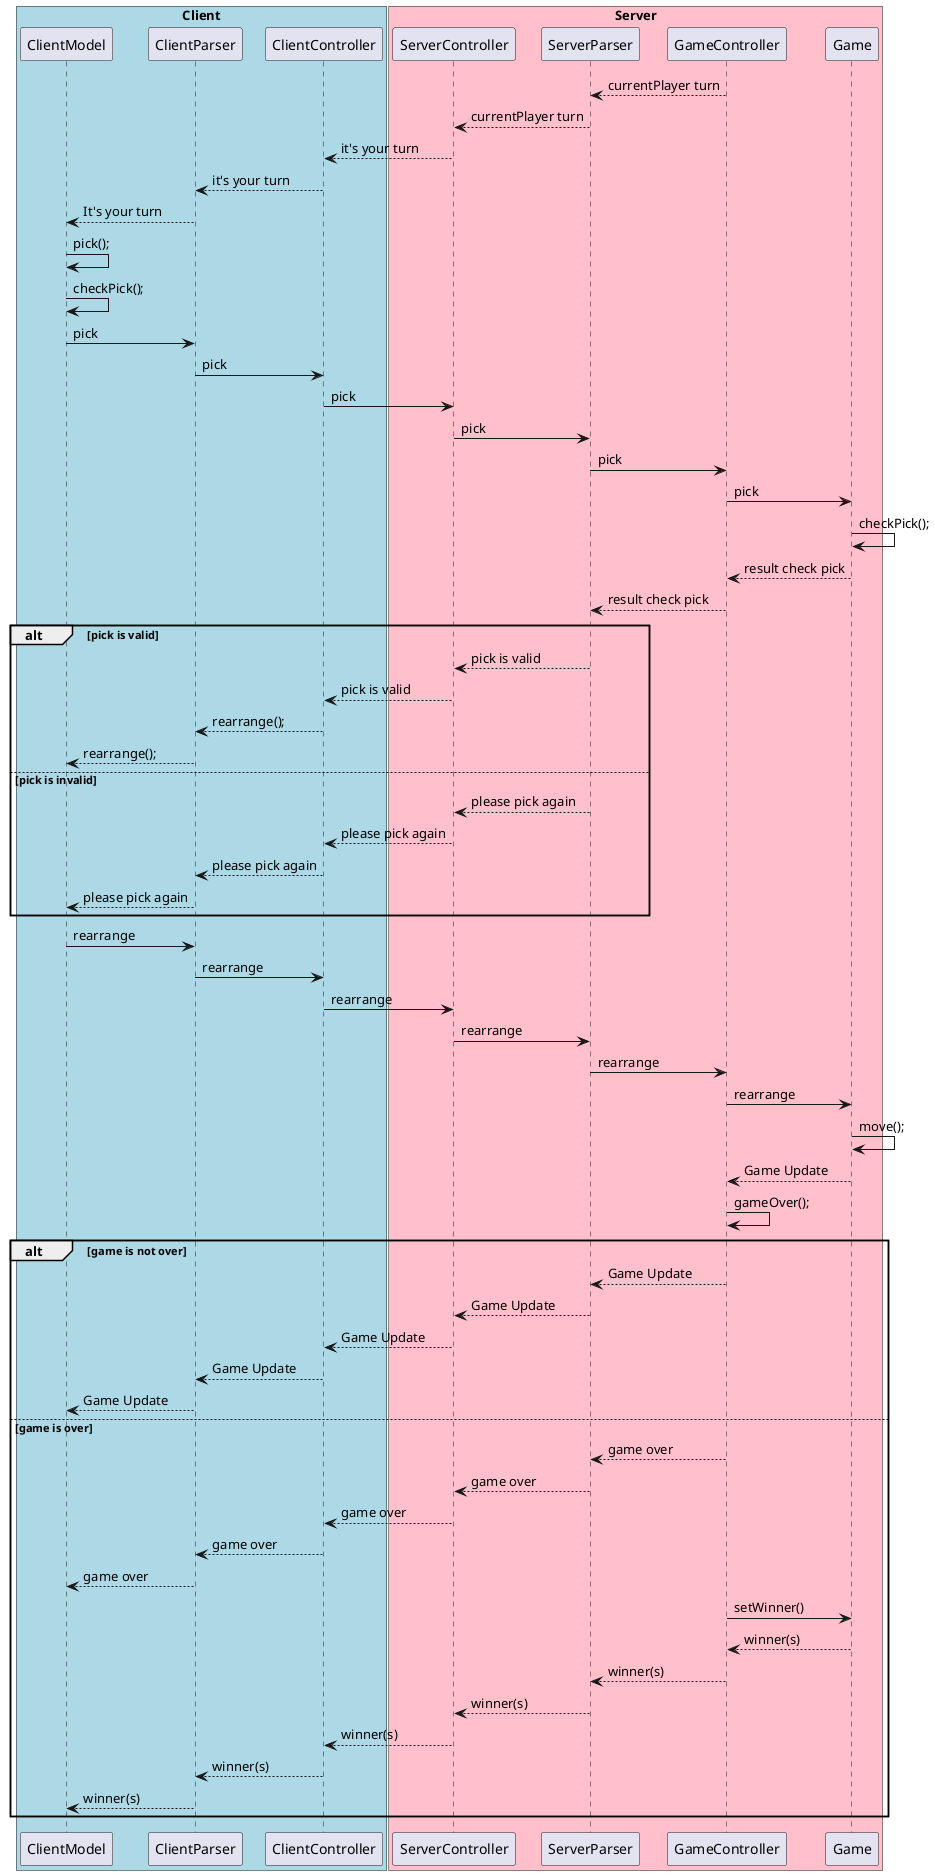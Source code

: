 @startuml


box "Client" #LightBlue
participant ClientModel
participant ClientParser
participant ClientController

end box

box "Server" #Pink
participant ServerController
participant ServerParser
participant GameController
participant Game
end box

ServerParser <-- GameController: currentPlayer turn
ServerParser --> ServerController: currentPlayer turn

ServerController -->ClientController: it's your turn
ClientController -->ClientParser: it's your turn
ClientParser -->ClientModel: It's your turn
ClientModel->ClientModel: pick();
ClientModel->ClientModel: checkPick();
ClientModel->ClientParser: pick
ClientParser->ClientController: pick

ClientController-> ServerController: pick

ServerController->ServerParser: pick
ServerParser->GameController: pick
GameController->Game: pick
Game->Game: checkPick();
Game-->GameController: result check pick
GameController-->ServerParser: result check pick

alt pick is valid
ServerParser-->ServerController: pick is valid
ServerController-->ClientController: pick is valid
ClientParser<--ClientController:rearrange();
ClientModel<--ClientParser:rearrange();

else pick is invalid
ServerParser-->ServerController: please pick again
ServerController-->ClientController: please pick again
ClientController-->ClientParser: please pick again
ClientParser-->ClientModel: please pick again


end
ClientModel->ClientParser:rearrange
ClientParser->ClientController:rearrange
ClientController->ServerController: rearrange
ServerController->ServerParser: rearrange
ServerParser->GameController: rearrange
GameController->Game: rearrange
Game->Game: move();
Game--> GameController: Game Update

GameController->GameController: gameOver();

alt game is not over

GameController-->ServerParser: Game Update

ServerParser-->ServerController: Game Update
ServerController-->ClientController: Game Update
ClientController-->ClientParser: Game Update
ClientParser-->ClientModel: Game Update



else game is over
GameController-->ServerParser: game over
ServerParser-->ServerController: game over
ServerController-->ClientController: game over
ClientController-->ClientParser: game over
ClientParser-->ClientModel: game over


GameController->Game: setWinner()
Game-->GameController: winner(s)
GameController-->ServerParser: winner(s)
ServerParser--> ServerController: winner(s)
ServerController-->ClientController: winner(s)
ClientController-->ClientParser: winner(s)
ClientParser-->ClientModel: winner(s)

end
'Client->ServerController: bookshelf points update
'ServerController->GameController: bookshelf points update
'GameController->GameController: check points





@enduml